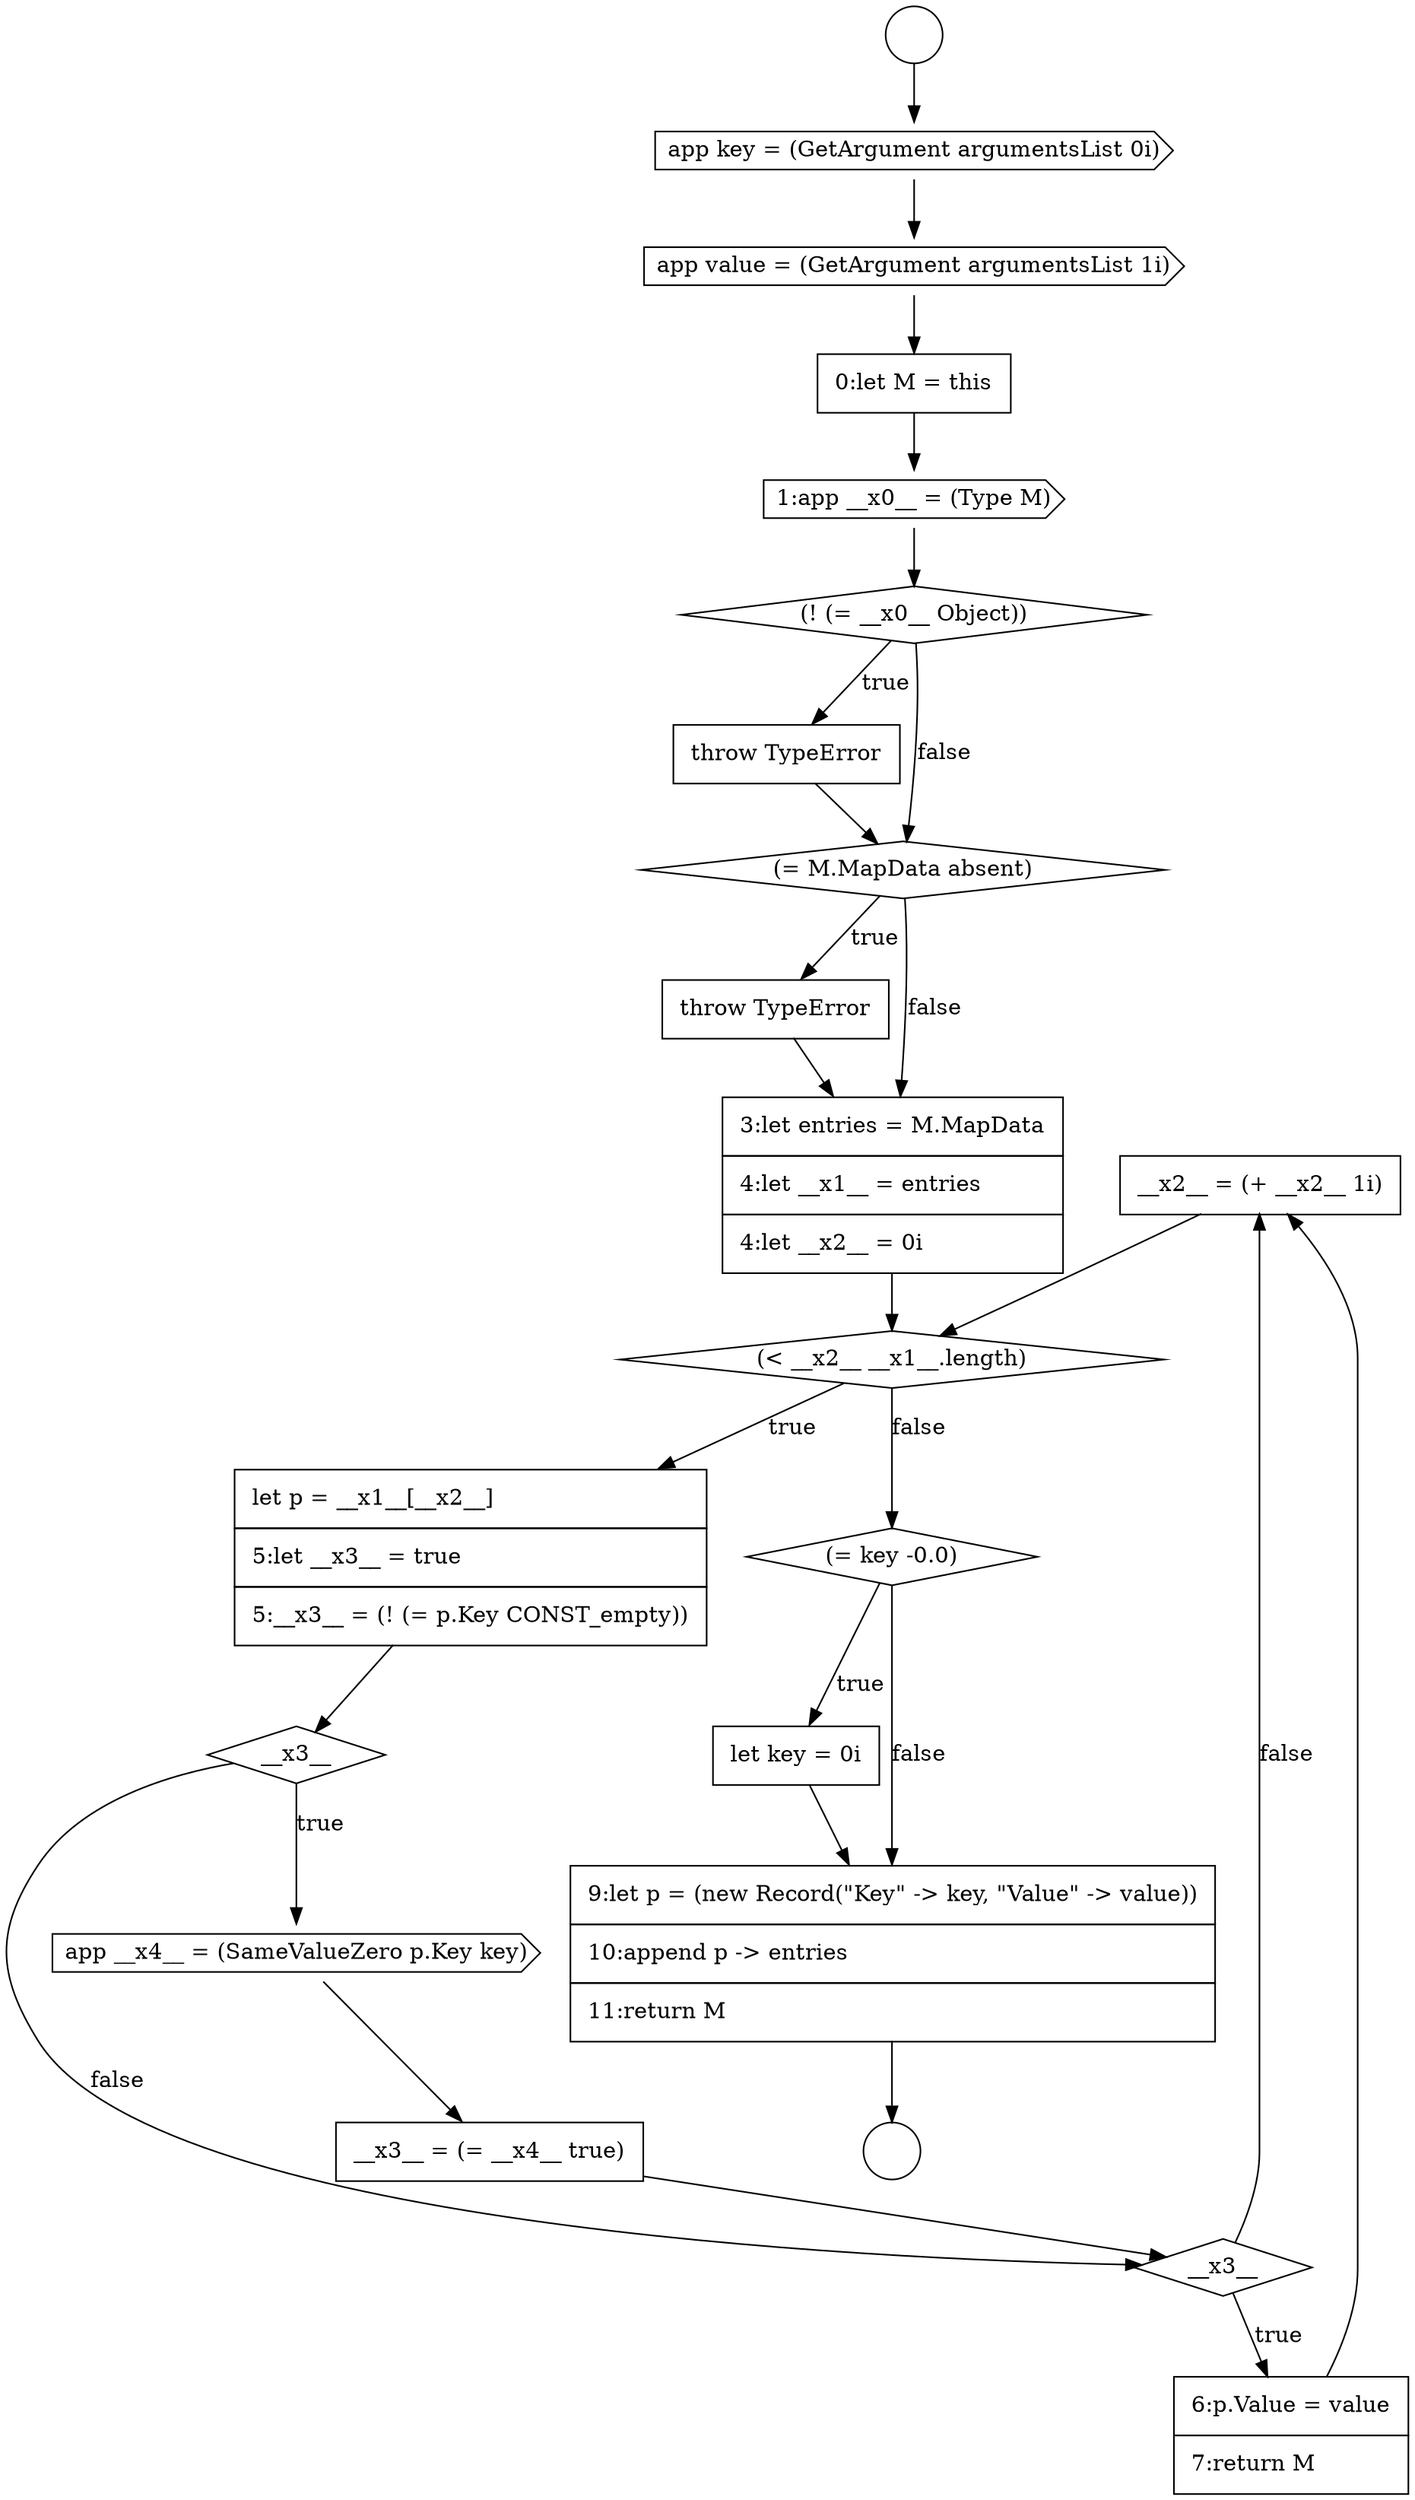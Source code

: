 digraph {
  node14521 [shape=none, margin=0, label=<<font color="black">
    <table border="0" cellborder="1" cellspacing="0" cellpadding="10">
      <tr><td align="left">__x2__ = (+ __x2__ 1i)</td></tr>
    </table>
  </font>> color="black" fillcolor="white" style=filled]
  node14524 [shape=none, margin=0, label=<<font color="black">
    <table border="0" cellborder="1" cellspacing="0" cellpadding="10">
      <tr><td align="left">9:let p = (new Record(&quot;Key&quot; -&gt; key, &quot;Value&quot; -&gt; value))</td></tr>
      <tr><td align="left">10:append p -&gt; entries</td></tr>
      <tr><td align="left">11:return M</td></tr>
    </table>
  </font>> color="black" fillcolor="white" style=filled]
  node14523 [shape=none, margin=0, label=<<font color="black">
    <table border="0" cellborder="1" cellspacing="0" cellpadding="10">
      <tr><td align="left">let key = 0i</td></tr>
    </table>
  </font>> color="black" fillcolor="white" style=filled]
  node14504 [shape=circle label=" " color="black" fillcolor="white" style=filled]
  node14506 [shape=cds, label=<<font color="black">app value = (GetArgument argumentsList 1i)</font>> color="black" fillcolor="white" style=filled]
  node14519 [shape=diamond, label=<<font color="black">__x3__</font>> color="black" fillcolor="white" style=filled]
  node14510 [shape=none, margin=0, label=<<font color="black">
    <table border="0" cellborder="1" cellspacing="0" cellpadding="10">
      <tr><td align="left">throw TypeError</td></tr>
    </table>
  </font>> color="black" fillcolor="white" style=filled]
  node14515 [shape=none, margin=0, label=<<font color="black">
    <table border="0" cellborder="1" cellspacing="0" cellpadding="10">
      <tr><td align="left">let p = __x1__[__x2__]</td></tr>
      <tr><td align="left">5:let __x3__ = true</td></tr>
      <tr><td align="left">5:__x3__ = (! (= p.Key CONST_empty))</td></tr>
    </table>
  </font>> color="black" fillcolor="white" style=filled]
  node14505 [shape=cds, label=<<font color="black">app key = (GetArgument argumentsList 0i)</font>> color="black" fillcolor="white" style=filled]
  node14520 [shape=none, margin=0, label=<<font color="black">
    <table border="0" cellborder="1" cellspacing="0" cellpadding="10">
      <tr><td align="left">6:p.Value = value</td></tr>
      <tr><td align="left">7:return M</td></tr>
    </table>
  </font>> color="black" fillcolor="white" style=filled]
  node14509 [shape=diamond, label=<<font color="black">(! (= __x0__ Object))</font>> color="black" fillcolor="white" style=filled]
  node14516 [shape=diamond, label=<<font color="black">__x3__</font>> color="black" fillcolor="white" style=filled]
  node14508 [shape=cds, label=<<font color="black">1:app __x0__ = (Type M)</font>> color="black" fillcolor="white" style=filled]
  node14517 [shape=cds, label=<<font color="black">app __x4__ = (SameValueZero p.Key key)</font>> color="black" fillcolor="white" style=filled]
  node14512 [shape=none, margin=0, label=<<font color="black">
    <table border="0" cellborder="1" cellspacing="0" cellpadding="10">
      <tr><td align="left">throw TypeError</td></tr>
    </table>
  </font>> color="black" fillcolor="white" style=filled]
  node14513 [shape=none, margin=0, label=<<font color="black">
    <table border="0" cellborder="1" cellspacing="0" cellpadding="10">
      <tr><td align="left">3:let entries = M.MapData</td></tr>
      <tr><td align="left">4:let __x1__ = entries</td></tr>
      <tr><td align="left">4:let __x2__ = 0i</td></tr>
    </table>
  </font>> color="black" fillcolor="white" style=filled]
  node14507 [shape=none, margin=0, label=<<font color="black">
    <table border="0" cellborder="1" cellspacing="0" cellpadding="10">
      <tr><td align="left">0:let M = this</td></tr>
    </table>
  </font>> color="black" fillcolor="white" style=filled]
  node14518 [shape=none, margin=0, label=<<font color="black">
    <table border="0" cellborder="1" cellspacing="0" cellpadding="10">
      <tr><td align="left">__x3__ = (= __x4__ true)</td></tr>
    </table>
  </font>> color="black" fillcolor="white" style=filled]
  node14503 [shape=circle label=" " color="black" fillcolor="white" style=filled]
  node14522 [shape=diamond, label=<<font color="black">(= key -0.0)</font>> color="black" fillcolor="white" style=filled]
  node14514 [shape=diamond, label=<<font color="black">(&lt; __x2__ __x1__.length)</font>> color="black" fillcolor="white" style=filled]
  node14511 [shape=diamond, label=<<font color="black">(= M.MapData absent)</font>> color="black" fillcolor="white" style=filled]
  node14521 -> node14514 [ color="black"]
  node14520 -> node14521 [ color="black"]
  node14517 -> node14518 [ color="black"]
  node14524 -> node14504 [ color="black"]
  node14506 -> node14507 [ color="black"]
  node14510 -> node14511 [ color="black"]
  node14516 -> node14517 [label=<<font color="black">true</font>> color="black"]
  node14516 -> node14519 [label=<<font color="black">false</font>> color="black"]
  node14515 -> node14516 [ color="black"]
  node14507 -> node14508 [ color="black"]
  node14512 -> node14513 [ color="black"]
  node14519 -> node14520 [label=<<font color="black">true</font>> color="black"]
  node14519 -> node14521 [label=<<font color="black">false</font>> color="black"]
  node14511 -> node14512 [label=<<font color="black">true</font>> color="black"]
  node14511 -> node14513 [label=<<font color="black">false</font>> color="black"]
  node14523 -> node14524 [ color="black"]
  node14508 -> node14509 [ color="black"]
  node14518 -> node14519 [ color="black"]
  node14505 -> node14506 [ color="black"]
  node14522 -> node14523 [label=<<font color="black">true</font>> color="black"]
  node14522 -> node14524 [label=<<font color="black">false</font>> color="black"]
  node14509 -> node14510 [label=<<font color="black">true</font>> color="black"]
  node14509 -> node14511 [label=<<font color="black">false</font>> color="black"]
  node14513 -> node14514 [ color="black"]
  node14514 -> node14515 [label=<<font color="black">true</font>> color="black"]
  node14514 -> node14522 [label=<<font color="black">false</font>> color="black"]
  node14503 -> node14505 [ color="black"]
}
